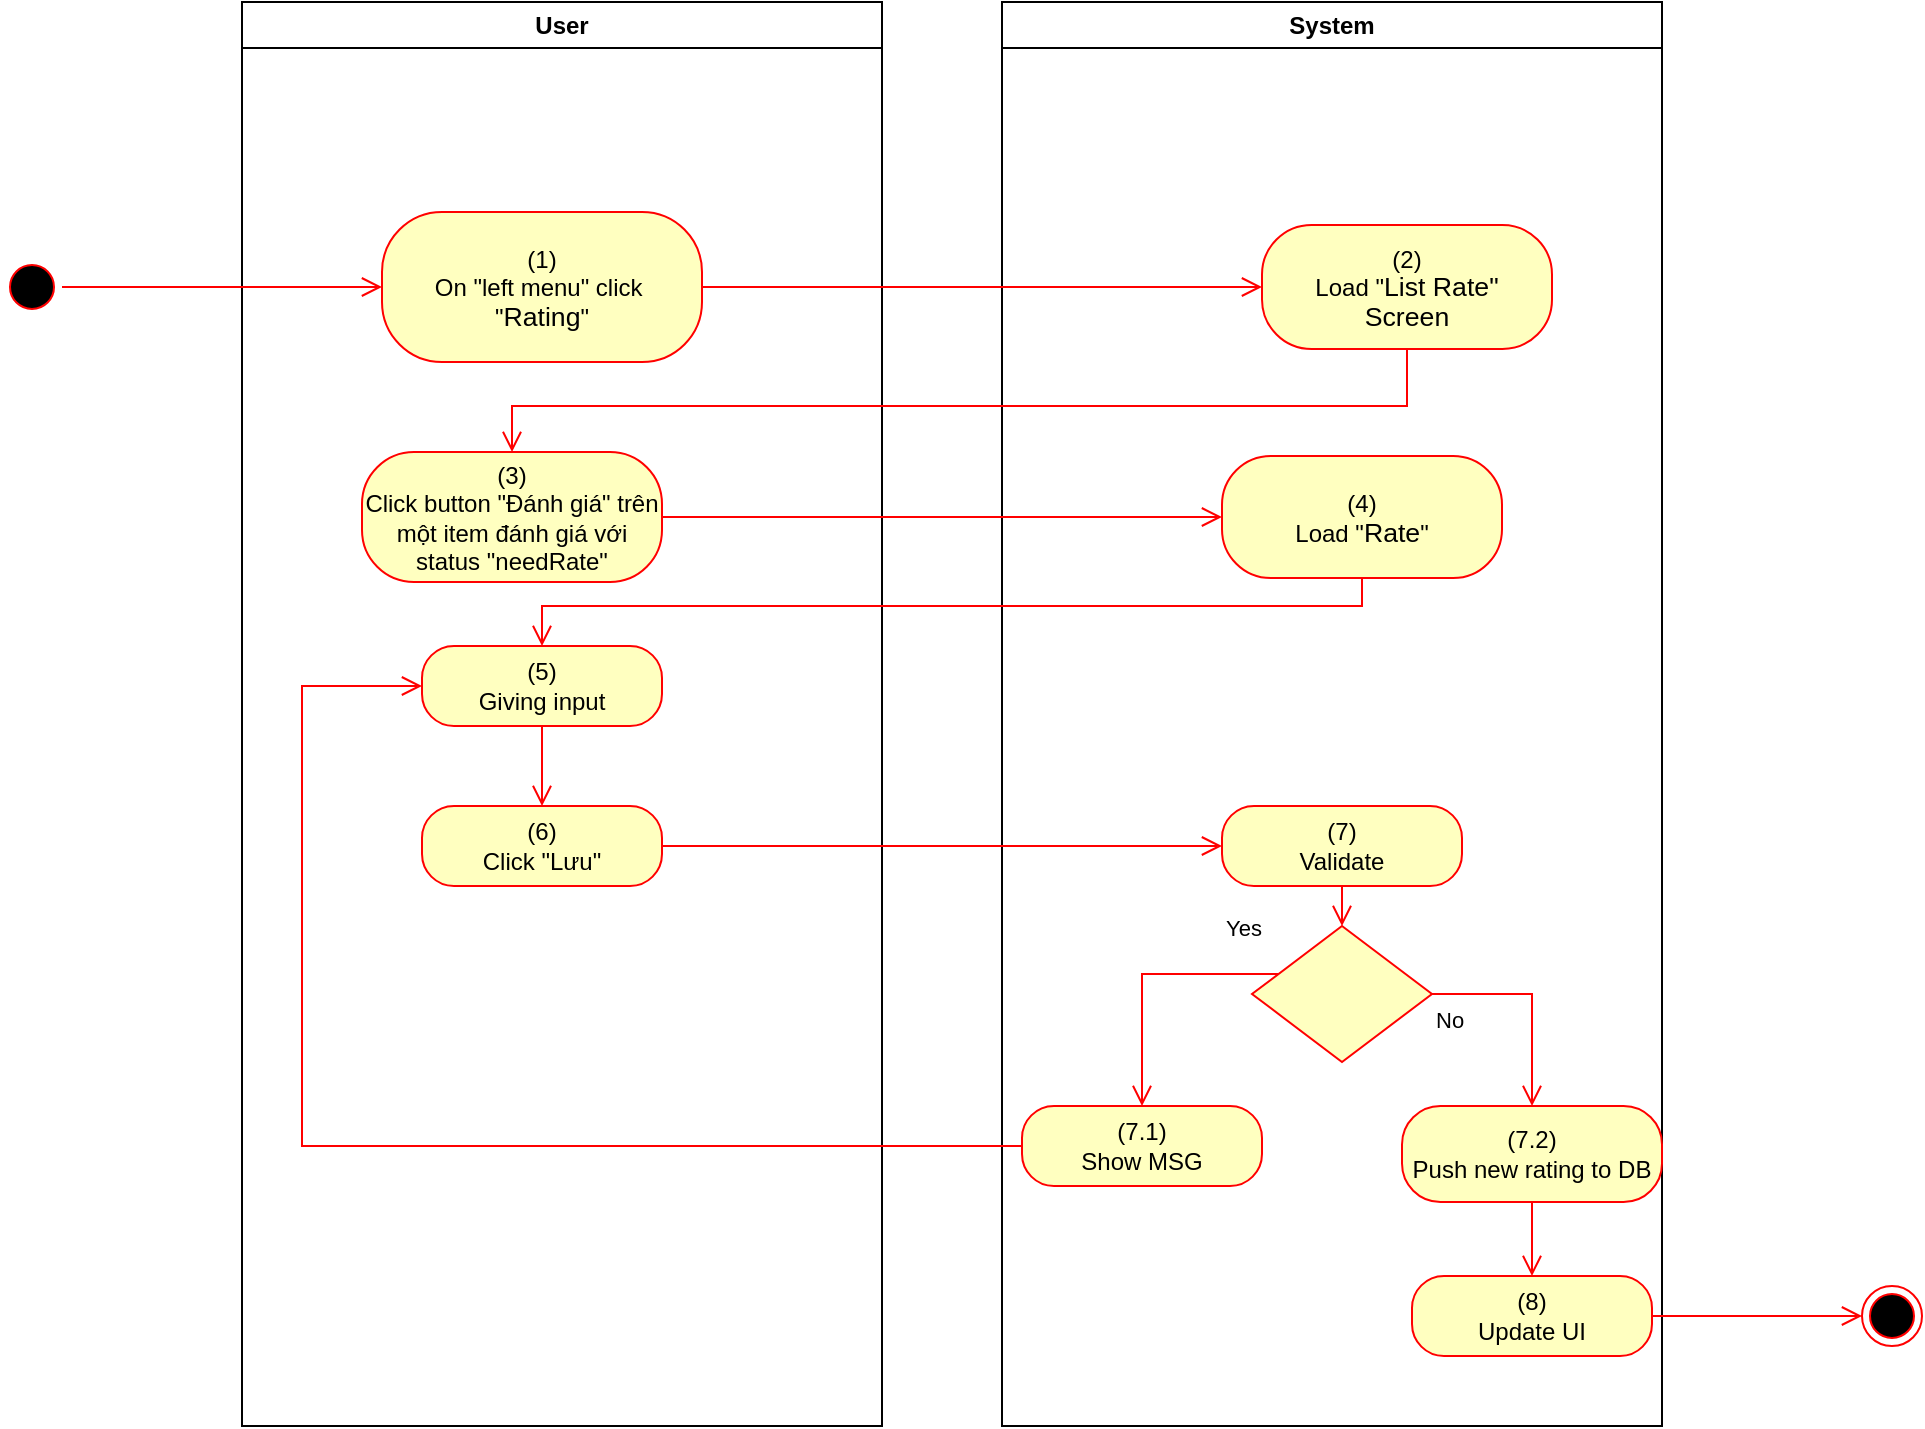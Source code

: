 <mxfile version="15.4.0" type="device"><diagram id="4-MJyLFS8q3YiGrB2Oeb" name="Page-1"><mxGraphModel dx="1086" dy="806" grid="1" gridSize="10" guides="1" tooltips="1" connect="1" arrows="1" fold="1" page="1" pageScale="1" pageWidth="850" pageHeight="1100" math="0" shadow="0"><root><mxCell id="0"/><mxCell id="1" parent="0"/><mxCell id="TPwGRVcUYw9iCSA0aLXf-1" value="User" style="swimlane;whiteSpace=wrap" vertex="1" parent="1"><mxGeometry x="140" y="128" width="320" height="712" as="geometry"><mxRectangle x="120" y="128" width="60" height="23" as="alternateBounds"/></mxGeometry></mxCell><mxCell id="TPwGRVcUYw9iCSA0aLXf-2" value="(1)&lt;br style=&quot;padding: 0px ; margin: 0px&quot;&gt;On &quot;left menu&quot; click&amp;nbsp;&lt;br style=&quot;padding: 0px ; margin: 0px&quot;&gt;&quot;&lt;span lang=&quot;EN-GB&quot; style=&quot;font-size: 10pt ; line-height: 14.267px ; font-family: &amp;#34;arial&amp;#34; , sans-serif&quot;&gt;Rating&lt;/span&gt;&quot;" style="rounded=1;whiteSpace=wrap;html=1;arcSize=40;fontColor=#000000;fillColor=#ffffc0;strokeColor=#ff0000;" vertex="1" parent="TPwGRVcUYw9iCSA0aLXf-1"><mxGeometry x="70" y="105" width="160" height="75" as="geometry"/></mxCell><mxCell id="TPwGRVcUYw9iCSA0aLXf-3" value="(3)&lt;br&gt;Click button &quot;Đánh giá&quot; trên một item đánh giá với status &quot;needRate&quot;" style="rounded=1;whiteSpace=wrap;html=1;arcSize=40;fontColor=#000000;fillColor=#ffffc0;strokeColor=#ff0000;" vertex="1" parent="TPwGRVcUYw9iCSA0aLXf-1"><mxGeometry x="60" y="225" width="150" height="65" as="geometry"/></mxCell><mxCell id="TPwGRVcUYw9iCSA0aLXf-4" value="(6)&lt;br&gt;Click &quot;Lưu&quot;" style="rounded=1;whiteSpace=wrap;html=1;arcSize=40;fontColor=#000000;fillColor=#ffffc0;strokeColor=#ff0000;" vertex="1" parent="TPwGRVcUYw9iCSA0aLXf-1"><mxGeometry x="90" y="402" width="120" height="40" as="geometry"/></mxCell><mxCell id="TPwGRVcUYw9iCSA0aLXf-5" value="(5)&lt;br&gt;Giving input" style="rounded=1;whiteSpace=wrap;html=1;arcSize=40;fontColor=#000000;fillColor=#ffffc0;strokeColor=#ff0000;" vertex="1" parent="TPwGRVcUYw9iCSA0aLXf-1"><mxGeometry x="90" y="322" width="120" height="40" as="geometry"/></mxCell><mxCell id="TPwGRVcUYw9iCSA0aLXf-6" value="" style="edgeStyle=orthogonalEdgeStyle;html=1;verticalAlign=bottom;endArrow=open;endSize=8;strokeColor=#ff0000;rounded=0;entryX=0.5;entryY=0;entryDx=0;entryDy=0;" edge="1" parent="TPwGRVcUYw9iCSA0aLXf-1" source="TPwGRVcUYw9iCSA0aLXf-5" target="TPwGRVcUYw9iCSA0aLXf-4"><mxGeometry relative="1" as="geometry"><mxPoint x="330" y="402" as="targetPoint"/></mxGeometry></mxCell><mxCell id="TPwGRVcUYw9iCSA0aLXf-7" value="System" style="swimlane;whiteSpace=wrap;startSize=23;" vertex="1" parent="1"><mxGeometry x="520" y="128" width="330" height="712" as="geometry"/></mxCell><mxCell id="TPwGRVcUYw9iCSA0aLXf-8" value="(2)&lt;br&gt;Load &quot;&lt;span lang=&quot;EN-GB&quot; style=&quot;font-size: 10pt ; line-height: 14.267px ; font-family: &amp;#34;arial&amp;#34; , sans-serif&quot;&gt;&lt;span lang=&quot;EN-GB&quot; style=&quot;font-size: 10pt ; line-height: 14.267px&quot;&gt;List Rate&lt;/span&gt;&quot;&lt;br&gt;Screen&lt;/span&gt;" style="rounded=1;whiteSpace=wrap;html=1;arcSize=40;fontColor=#000000;fillColor=#ffffc0;strokeColor=#ff0000;" vertex="1" parent="TPwGRVcUYw9iCSA0aLXf-7"><mxGeometry x="130" y="111.5" width="145" height="62" as="geometry"/></mxCell><mxCell id="TPwGRVcUYw9iCSA0aLXf-9" value="(7)&lt;br&gt;Validate" style="rounded=1;whiteSpace=wrap;html=1;arcSize=40;fontColor=#000000;fillColor=#ffffc0;strokeColor=#ff0000;" vertex="1" parent="TPwGRVcUYw9iCSA0aLXf-7"><mxGeometry x="110" y="402" width="120" height="40" as="geometry"/></mxCell><mxCell id="TPwGRVcUYw9iCSA0aLXf-10" value="" style="edgeStyle=orthogonalEdgeStyle;html=1;verticalAlign=bottom;endArrow=open;endSize=8;strokeColor=#ff0000;rounded=0;entryX=0.5;entryY=0;entryDx=0;entryDy=0;" edge="1" parent="TPwGRVcUYw9iCSA0aLXf-7" source="TPwGRVcUYw9iCSA0aLXf-9" target="TPwGRVcUYw9iCSA0aLXf-11"><mxGeometry relative="1" as="geometry"><mxPoint x="165" y="442" as="targetPoint"/></mxGeometry></mxCell><mxCell id="TPwGRVcUYw9iCSA0aLXf-11" value="" style="rhombus;whiteSpace=wrap;html=1;fillColor=#ffffc0;strokeColor=#ff0000;" vertex="1" parent="TPwGRVcUYw9iCSA0aLXf-7"><mxGeometry x="125" y="462" width="90" height="68" as="geometry"/></mxCell><mxCell id="TPwGRVcUYw9iCSA0aLXf-12" value="No" style="edgeStyle=orthogonalEdgeStyle;html=1;align=left;verticalAlign=top;endArrow=open;endSize=8;strokeColor=#ff0000;rounded=0;exitX=1;exitY=0.5;exitDx=0;exitDy=0;" edge="1" parent="TPwGRVcUYw9iCSA0aLXf-7" source="TPwGRVcUYw9iCSA0aLXf-11" target="TPwGRVcUYw9iCSA0aLXf-13"><mxGeometry x="-1" relative="1" as="geometry"><mxPoint x="170" y="552" as="targetPoint"/></mxGeometry></mxCell><mxCell id="TPwGRVcUYw9iCSA0aLXf-13" value="(7.2)&lt;br&gt;Push new rating to DB" style="rounded=1;whiteSpace=wrap;html=1;arcSize=40;fontColor=#000000;fillColor=#ffffc0;strokeColor=#ff0000;" vertex="1" parent="TPwGRVcUYw9iCSA0aLXf-7"><mxGeometry x="200" y="552" width="130" height="48" as="geometry"/></mxCell><mxCell id="TPwGRVcUYw9iCSA0aLXf-14" value="(8)&lt;br&gt;Update UI" style="rounded=1;whiteSpace=wrap;html=1;arcSize=40;fontColor=#000000;fillColor=#ffffc0;strokeColor=#ff0000;" vertex="1" parent="TPwGRVcUYw9iCSA0aLXf-7"><mxGeometry x="205" y="637" width="120" height="40" as="geometry"/></mxCell><mxCell id="TPwGRVcUYw9iCSA0aLXf-15" value="" style="edgeStyle=orthogonalEdgeStyle;html=1;verticalAlign=bottom;endArrow=open;endSize=8;strokeColor=#ff0000;rounded=0;exitX=0.5;exitY=1;exitDx=0;exitDy=0;entryX=0.5;entryY=0;entryDx=0;entryDy=0;" edge="1" parent="TPwGRVcUYw9iCSA0aLXf-7" source="TPwGRVcUYw9iCSA0aLXf-13" target="TPwGRVcUYw9iCSA0aLXf-14"><mxGeometry relative="1" as="geometry"><mxPoint x="170" y="642" as="targetPoint"/></mxGeometry></mxCell><mxCell id="TPwGRVcUYw9iCSA0aLXf-16" value="(7.1)&lt;br&gt;Show MSG" style="rounded=1;whiteSpace=wrap;html=1;arcSize=40;fontColor=#000000;fillColor=#ffffc0;strokeColor=#ff0000;" vertex="1" parent="TPwGRVcUYw9iCSA0aLXf-7"><mxGeometry x="10" y="552" width="120" height="40" as="geometry"/></mxCell><mxCell id="TPwGRVcUYw9iCSA0aLXf-17" value="Yes" style="edgeStyle=orthogonalEdgeStyle;html=1;align=left;verticalAlign=bottom;endArrow=open;endSize=8;strokeColor=#ff0000;rounded=0;entryX=0.5;entryY=0;entryDx=0;entryDy=0;" edge="1" parent="TPwGRVcUYw9iCSA0aLXf-7" source="TPwGRVcUYw9iCSA0aLXf-11" target="TPwGRVcUYw9iCSA0aLXf-16"><mxGeometry x="-0.579" y="-14" relative="1" as="geometry"><mxPoint x="70" y="552" as="targetPoint"/><Array as="points"><mxPoint x="70" y="486"/></Array><mxPoint as="offset"/></mxGeometry></mxCell><mxCell id="TPwGRVcUYw9iCSA0aLXf-18" value="(4)&lt;br&gt;Load &quot;&lt;span lang=&quot;EN-GB&quot; style=&quot;font-size: 10.0pt ; line-height: 107% ; font-family: &amp;#34;arial&amp;#34; , sans-serif&quot;&gt;Rate&lt;/span&gt;&quot;" style="rounded=1;whiteSpace=wrap;html=1;arcSize=40;fontColor=#000000;fillColor=#ffffc0;strokeColor=#ff0000;" vertex="1" parent="TPwGRVcUYw9iCSA0aLXf-7"><mxGeometry x="110" y="227" width="140" height="61" as="geometry"/></mxCell><mxCell id="TPwGRVcUYw9iCSA0aLXf-19" value="" style="ellipse;html=1;shape=startState;fillColor=#000000;strokeColor=#ff0000;" vertex="1" parent="1"><mxGeometry x="20" y="255.5" width="30" height="30" as="geometry"/></mxCell><mxCell id="TPwGRVcUYw9iCSA0aLXf-20" value="" style="edgeStyle=orthogonalEdgeStyle;html=1;verticalAlign=bottom;endArrow=open;endSize=8;strokeColor=#ff0000;rounded=0;entryX=0;entryY=0.5;entryDx=0;entryDy=0;" edge="1" parent="1" source="TPwGRVcUYw9iCSA0aLXf-19" target="TPwGRVcUYw9iCSA0aLXf-2"><mxGeometry relative="1" as="geometry"><mxPoint x="200" y="253" as="targetPoint"/></mxGeometry></mxCell><mxCell id="TPwGRVcUYw9iCSA0aLXf-21" value="" style="edgeStyle=orthogonalEdgeStyle;html=1;verticalAlign=bottom;endArrow=open;endSize=8;strokeColor=#ff0000;rounded=0;entryX=0;entryY=0.5;entryDx=0;entryDy=0;" edge="1" parent="1" source="TPwGRVcUYw9iCSA0aLXf-2" target="TPwGRVcUYw9iCSA0aLXf-8"><mxGeometry relative="1" as="geometry"><mxPoint x="600" y="271" as="targetPoint"/></mxGeometry></mxCell><mxCell id="TPwGRVcUYw9iCSA0aLXf-22" value="" style="edgeStyle=orthogonalEdgeStyle;html=1;verticalAlign=bottom;endArrow=open;endSize=8;strokeColor=#ff0000;rounded=0;entryX=0.5;entryY=0;entryDx=0;entryDy=0;" edge="1" parent="1" source="TPwGRVcUYw9iCSA0aLXf-8" target="TPwGRVcUYw9iCSA0aLXf-3"><mxGeometry relative="1" as="geometry"><mxPoint x="685" y="350" as="targetPoint"/><Array as="points"><mxPoint x="723" y="330"/><mxPoint x="275" y="330"/></Array></mxGeometry></mxCell><mxCell id="TPwGRVcUYw9iCSA0aLXf-23" value="" style="edgeStyle=orthogonalEdgeStyle;html=1;verticalAlign=bottom;endArrow=open;endSize=8;strokeColor=#ff0000;rounded=0;entryX=0;entryY=0.5;entryDx=0;entryDy=0;" edge="1" parent="1" source="TPwGRVcUYw9iCSA0aLXf-4" target="TPwGRVcUYw9iCSA0aLXf-9"><mxGeometry relative="1" as="geometry"><mxPoint x="280" y="570" as="targetPoint"/></mxGeometry></mxCell><mxCell id="TPwGRVcUYw9iCSA0aLXf-24" value="" style="ellipse;html=1;shape=endState;fillColor=#000000;strokeColor=#ff0000;" vertex="1" parent="1"><mxGeometry x="950" y="770" width="30" height="30" as="geometry"/></mxCell><mxCell id="TPwGRVcUYw9iCSA0aLXf-25" value="" style="edgeStyle=orthogonalEdgeStyle;html=1;verticalAlign=bottom;endArrow=open;endSize=8;strokeColor=#ff0000;rounded=0;exitX=1;exitY=0.5;exitDx=0;exitDy=0;entryX=0;entryY=0.5;entryDx=0;entryDy=0;" edge="1" parent="1" source="TPwGRVcUYw9iCSA0aLXf-14" target="TPwGRVcUYw9iCSA0aLXf-24"><mxGeometry relative="1" as="geometry"><mxPoint x="820" y="760" as="targetPoint"/><mxPoint x="820" y="700" as="sourcePoint"/></mxGeometry></mxCell><mxCell id="TPwGRVcUYw9iCSA0aLXf-26" value="" style="edgeStyle=orthogonalEdgeStyle;html=1;verticalAlign=bottom;endArrow=open;endSize=8;strokeColor=#ff0000;rounded=0;entryX=0;entryY=0.5;entryDx=0;entryDy=0;" edge="1" parent="1" source="TPwGRVcUYw9iCSA0aLXf-16" target="TPwGRVcUYw9iCSA0aLXf-5"><mxGeometry relative="1" as="geometry"><mxPoint x="590" y="780" as="targetPoint"/><Array as="points"><mxPoint x="170" y="700"/><mxPoint x="170" y="470"/></Array></mxGeometry></mxCell><mxCell id="TPwGRVcUYw9iCSA0aLXf-27" value="" style="edgeStyle=orthogonalEdgeStyle;html=1;verticalAlign=bottom;endArrow=open;endSize=8;strokeColor=#ff0000;rounded=0;entryX=0;entryY=0.5;entryDx=0;entryDy=0;" edge="1" parent="1" source="TPwGRVcUYw9iCSA0aLXf-3" target="TPwGRVcUYw9iCSA0aLXf-18"><mxGeometry relative="1" as="geometry"><mxPoint x="280" y="463" as="targetPoint"/></mxGeometry></mxCell><mxCell id="TPwGRVcUYw9iCSA0aLXf-28" value="" style="edgeStyle=orthogonalEdgeStyle;html=1;verticalAlign=bottom;endArrow=open;endSize=8;strokeColor=#ff0000;rounded=0;entryX=0.5;entryY=0;entryDx=0;entryDy=0;" edge="1" parent="1" source="TPwGRVcUYw9iCSA0aLXf-18" target="TPwGRVcUYw9iCSA0aLXf-5"><mxGeometry relative="1" as="geometry"><mxPoint x="690" y="460" as="targetPoint"/><Array as="points"><mxPoint x="700" y="430"/><mxPoint x="290" y="430"/></Array></mxGeometry></mxCell></root></mxGraphModel></diagram></mxfile>